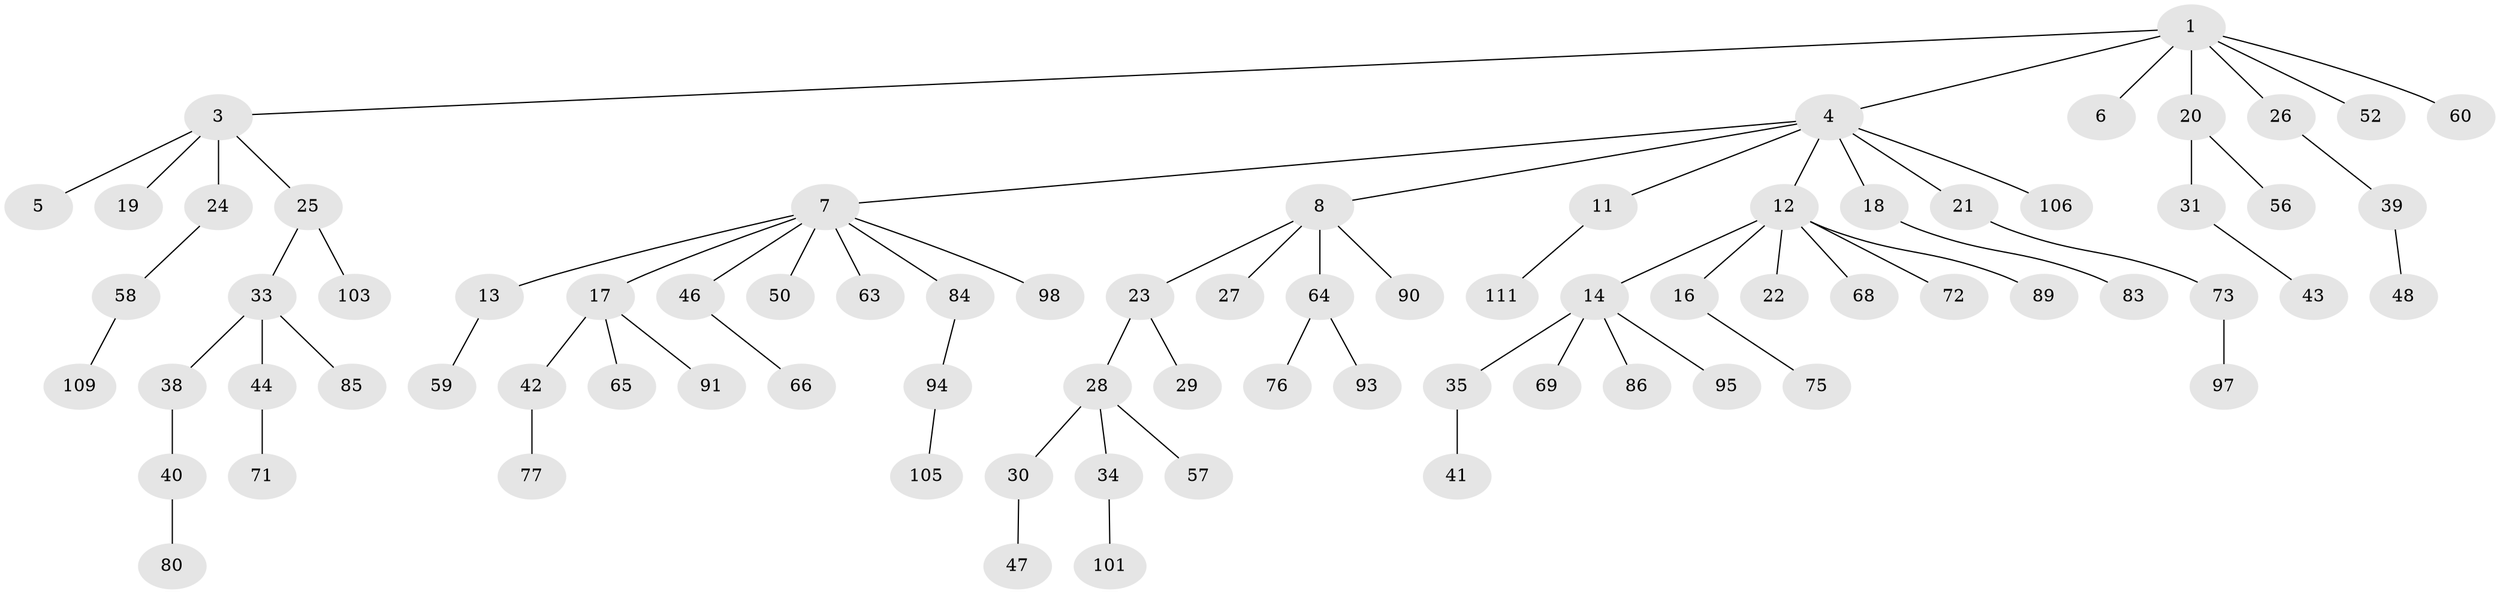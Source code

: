 // Generated by graph-tools (version 1.1) at 2025/24/03/03/25 07:24:08]
// undirected, 78 vertices, 77 edges
graph export_dot {
graph [start="1"]
  node [color=gray90,style=filled];
  1 [super="+2"];
  3 [super="+9"];
  4 [super="+74"];
  5;
  6 [super="+10"];
  7 [super="+15"];
  8 [super="+54"];
  11;
  12 [super="+49"];
  13;
  14 [super="+55"];
  16 [super="+51"];
  17 [super="+87"];
  18 [super="+37"];
  19 [super="+36"];
  20;
  21;
  22 [super="+102"];
  23 [super="+61"];
  24;
  25 [super="+104"];
  26;
  27;
  28 [super="+32"];
  29;
  30;
  31 [super="+96"];
  33 [super="+45"];
  34 [super="+53"];
  35;
  38;
  39 [super="+81"];
  40 [super="+110"];
  41;
  42;
  43;
  44 [super="+62"];
  46;
  47 [super="+70"];
  48;
  50;
  52 [super="+78"];
  56;
  57;
  58;
  59;
  60;
  63;
  64 [super="+82"];
  65;
  66 [super="+67"];
  68 [super="+79"];
  69;
  71 [super="+112"];
  72 [super="+88"];
  73 [super="+92"];
  75;
  76 [super="+108"];
  77;
  80;
  83;
  84 [super="+99"];
  85;
  86;
  89 [super="+100"];
  90;
  91;
  93;
  94;
  95;
  97;
  98;
  101;
  103;
  105 [super="+107"];
  106;
  109;
  111;
  1 -- 4;
  1 -- 26;
  1 -- 3;
  1 -- 20;
  1 -- 52;
  1 -- 6;
  1 -- 60;
  3 -- 5;
  3 -- 19;
  3 -- 24;
  3 -- 25;
  4 -- 7;
  4 -- 8;
  4 -- 11;
  4 -- 12;
  4 -- 18;
  4 -- 21;
  4 -- 106;
  7 -- 13;
  7 -- 50;
  7 -- 17;
  7 -- 98;
  7 -- 84;
  7 -- 46;
  7 -- 63;
  8 -- 23;
  8 -- 27;
  8 -- 90;
  8 -- 64;
  11 -- 111;
  12 -- 14;
  12 -- 16;
  12 -- 22;
  12 -- 72;
  12 -- 89;
  12 -- 68;
  13 -- 59;
  14 -- 35;
  14 -- 69;
  14 -- 86;
  14 -- 95;
  16 -- 75;
  17 -- 42;
  17 -- 65;
  17 -- 91;
  18 -- 83;
  20 -- 31;
  20 -- 56;
  21 -- 73;
  23 -- 28;
  23 -- 29;
  24 -- 58;
  25 -- 33;
  25 -- 103;
  26 -- 39;
  28 -- 30;
  28 -- 57;
  28 -- 34;
  30 -- 47;
  31 -- 43;
  33 -- 38;
  33 -- 44;
  33 -- 85;
  34 -- 101;
  35 -- 41;
  38 -- 40;
  39 -- 48;
  40 -- 80;
  42 -- 77;
  44 -- 71;
  46 -- 66;
  58 -- 109;
  64 -- 76;
  64 -- 93;
  73 -- 97;
  84 -- 94;
  94 -- 105;
}
